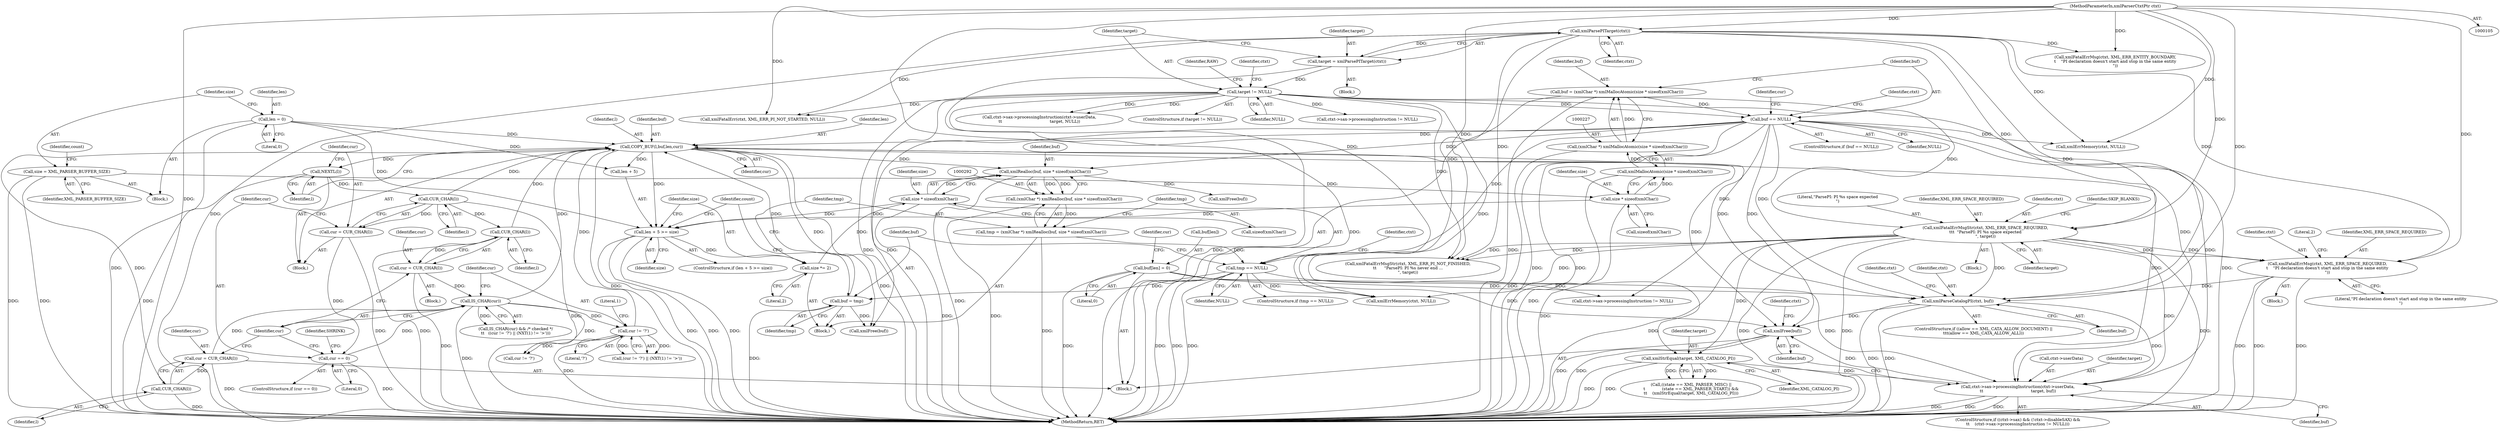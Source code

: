 digraph "0_Chrome_d0947db40187f4708c58e64cbd6013faf9eddeed_30@pointer" {
"1000442" [label="(Call,xmlFree(buf))"];
"1000234" [label="(Call,buf == NULL)"];
"1000224" [label="(Call,buf = (xmlChar *) xmlMallocAtomic(size * sizeof(xmlChar)))"];
"1000226" [label="(Call,(xmlChar *) xmlMallocAtomic(size * sizeof(xmlChar)))"];
"1000228" [label="(Call,xmlMallocAtomic(size * sizeof(xmlChar)))"];
"1000229" [label="(Call,size * sizeof(xmlChar))"];
"1000117" [label="(Call,size = XML_PARSER_BUFFER_SIZE)"];
"1000162" [label="(Call,target != NULL)"];
"1000157" [label="(Call,target = xmlParsePITarget(ctxt))"];
"1000159" [label="(Call,xmlParsePITarget(ctxt))"];
"1000106" [label="(MethodParameterIn,xmlParserCtxtPtr ctxt)"];
"1000416" [label="(Call,xmlParseCatalogPI(ctxt, buf))"];
"1000385" [label="(Call,xmlFatalErrMsg(ctxt, XML_ERR_SPACE_REQUIRED,\n\t    \"PI declaration doesn't start and stop in the same entity\n\"))"];
"1000255" [label="(Call,xmlFatalErrMsgStr(ctxt, XML_ERR_SPACE_REQUIRED,\n\t\t\t  \"ParsePI: PI %s space expected\n\", target))"];
"1000361" [label="(Call,buf[len] = 0)"];
"1000339" [label="(Call,COPY_BUF(l,buf,len,cur))"];
"1000348" [label="(Call,CUR_CHAR(l))"];
"1000344" [label="(Call,NEXTL(l))"];
"1000263" [label="(Call,CUR_CHAR(l))"];
"1000359" [label="(Call,CUR_CHAR(l))"];
"1000315" [label="(Call,buf = tmp)"];
"1000300" [label="(Call,tmp == NULL)"];
"1000289" [label="(Call,tmp = (xmlChar *) xmlRealloc(buf, size * sizeof(xmlChar)))"];
"1000291" [label="(Call,(xmlChar *) xmlRealloc(buf, size * sizeof(xmlChar)))"];
"1000293" [label="(Call,xmlRealloc(buf, size * sizeof(xmlChar)))"];
"1000295" [label="(Call,size * sizeof(xmlChar))"];
"1000286" [label="(Call,size *= 2)"];
"1000279" [label="(Call,len + 5 >= size)"];
"1000113" [label="(Call,len = 0)"];
"1000267" [label="(Call,IS_CHAR(cur))"];
"1000357" [label="(Call,cur = CUR_CHAR(l))"];
"1000261" [label="(Call,cur = CUR_CHAR(l))"];
"1000351" [label="(Call,cur == 0)"];
"1000346" [label="(Call,cur = CUR_CHAR(l))"];
"1000270" [label="(Call,cur != '?')"];
"1000436" [label="(Call,ctxt->sax->processingInstruction(ctxt->userData,\n\t\t                                     target, buf))"];
"1000400" [label="(Call,xmlStrEqual(target, XML_CATALOG_PI))"];
"1000385" [label="(Call,xmlFatalErrMsg(ctxt, XML_ERR_SPACE_REQUIRED,\n\t    \"PI declaration doesn't start and stop in the same entity\n\"))"];
"1000349" [label="(Identifier,l)"];
"1000315" [label="(Call,buf = tmp)"];
"1000258" [label="(Literal,\"ParsePI: PI %s space expected\n\")"];
"1000362" [label="(Call,buf[len])"];
"1000257" [label="(Identifier,XML_ERR_SPACE_REQUIRED)"];
"1000422" [label="(Identifier,ctxt)"];
"1000137" [label="(Block,)"];
"1000386" [label="(Identifier,ctxt)"];
"1000270" [label="(Call,cur != '?')"];
"1000301" [label="(Identifier,tmp)"];
"1000117" [label="(Call,size = XML_PARSER_BUFFER_SIZE)"];
"1000277" [label="(Block,)"];
"1000118" [label="(Identifier,size)"];
"1000290" [label="(Identifier,tmp)"];
"1000271" [label="(Identifier,cur)"];
"1000390" [label="(Literal,2)"];
"1000346" [label="(Call,cur = CUR_CHAR(l))"];
"1000441" [label="(Identifier,buf)"];
"1000402" [label="(Identifier,XML_CATALOG_PI)"];
"1000461" [label="(MethodReturn,RET)"];
"1000344" [label="(Call,NEXTL(l))"];
"1000162" [label="(Call,target != NULL)"];
"1000304" [label="(Call,xmlErrMemory(ctxt, NULL))"];
"1000228" [label="(Call,xmlMallocAtomic(size * sizeof(xmlChar)))"];
"1000275" [label="(Literal,1)"];
"1000233" [label="(ControlStructure,if (buf == NULL))"];
"1000115" [label="(Literal,0)"];
"1000114" [label="(Identifier,len)"];
"1000447" [label="(Identifier,ctxt)"];
"1000234" [label="(Call,buf == NULL)"];
"1000352" [label="(Identifier,cur)"];
"1000236" [label="(Identifier,NULL)"];
"1000126" [label="(Identifier,count)"];
"1000287" [label="(Identifier,size)"];
"1000319" [label="(Identifier,count)"];
"1000401" [label="(Identifier,target)"];
"1000367" [label="(Call,cur != '?')"];
"1000446" [label="(Call,xmlFatalErr(ctxt, XML_ERR_PI_NOT_STARTED, NULL))"];
"1000297" [label="(Call,sizeof(xmlChar))"];
"1000371" [label="(Call,xmlFatalErrMsgStr(ctxt, XML_ERR_PI_NOT_FINISHED,\n\t\t      \"ParsePI: PI %s never end ...\n\", target))"];
"1000256" [label="(Identifier,ctxt)"];
"1000291" [label="(Call,(xmlChar *) xmlRealloc(buf, size * sizeof(xmlChar)))"];
"1000206" [label="(Call,ctxt->sax->processingInstruction(ctxt->userData,\n\t\t                                     target, NULL))"];
"1000248" [label="(Identifier,cur)"];
"1000443" [label="(Identifier,buf)"];
"1000453" [label="(Identifier,ctxt)"];
"1000340" [label="(Identifier,l)"];
"1000161" [label="(ControlStructure,if (target != NULL))"];
"1000164" [label="(Identifier,NULL)"];
"1000119" [label="(Identifier,XML_PARSER_BUFFER_SIZE)"];
"1000160" [label="(Identifier,ctxt)"];
"1000169" [label="(Identifier,RAW)"];
"1000264" [label="(Identifier,l)"];
"1000341" [label="(Identifier,buf)"];
"1000400" [label="(Call,xmlStrEqual(target, XML_CATALOG_PI))"];
"1000272" [label="(Literal,'?')"];
"1000226" [label="(Call,(xmlChar *) xmlMallocAtomic(size * sizeof(xmlChar)))"];
"1000365" [label="(Literal,0)"];
"1000263" [label="(Call,CUR_CHAR(l))"];
"1000288" [label="(Literal,2)"];
"1000343" [label="(Identifier,cur)"];
"1000260" [label="(Identifier,SKIP_BLANKS)"];
"1000231" [label="(Call,sizeof(xmlChar))"];
"1000361" [label="(Call,buf[len] = 0)"];
"1000351" [label="(Call,cur == 0)"];
"1000296" [label="(Identifier,size)"];
"1000436" [label="(Call,ctxt->sax->processingInstruction(ctxt->userData,\n\t\t                                     target, buf))"];
"1000279" [label="(Call,len + 5 >= size)"];
"1000348" [label="(Call,CUR_CHAR(l))"];
"1000387" [label="(Identifier,XML_ERR_SPACE_REQUIRED)"];
"1000224" [label="(Call,buf = (xmlChar *) xmlMallocAtomic(size * sizeof(xmlChar)))"];
"1000437" [label="(Call,ctxt->userData)"];
"1000345" [label="(Identifier,l)"];
"1000294" [label="(Identifier,buf)"];
"1000360" [label="(Identifier,l)"];
"1000157" [label="(Call,target = xmlParsePITarget(ctxt))"];
"1000305" [label="(Identifier,ctxt)"];
"1000359" [label="(Call,CUR_CHAR(l))"];
"1000289" [label="(Call,tmp = (xmlChar *) xmlRealloc(buf, size * sizeof(xmlChar)))"];
"1000354" [label="(Block,)"];
"1000230" [label="(Identifier,size)"];
"1000299" [label="(ControlStructure,if (tmp == NULL))"];
"1000183" [label="(Call,xmlFatalErrMsg(ctxt, XML_ERR_ENTITY_BOUNDARY,\n\t    \"PI declaration doesn't start and stop in the same entity\n\"))"];
"1000300" [label="(Call,tmp == NULL)"];
"1000107" [label="(Block,)"];
"1000106" [label="(MethodParameterIn,xmlParserCtxtPtr ctxt)"];
"1000347" [label="(Identifier,cur)"];
"1000269" [label="(Call,(cur != '?') || (NXT(1) != '>'))"];
"1000268" [label="(Identifier,cur)"];
"1000358" [label="(Identifier,cur)"];
"1000283" [label="(Identifier,size)"];
"1000368" [label="(Identifier,cur)"];
"1000408" [label="(ControlStructure,if ((allow == XML_CATA_ALLOW_DOCUMENT) ||\n\t\t\t(allow == XML_CATA_ALLOW_ALL)))"];
"1000280" [label="(Call,len + 5)"];
"1000417" [label="(Identifier,ctxt)"];
"1000317" [label="(Identifier,tmp)"];
"1000259" [label="(Identifier,target)"];
"1000158" [label="(Identifier,target)"];
"1000262" [label="(Identifier,cur)"];
"1000384" [label="(Block,)"];
"1000342" [label="(Identifier,len)"];
"1000392" [label="(Call,((state == XML_PARSER_MISC) ||\n\t             (state == XML_PARSER_START)) &&\n\t\t    (xmlStrEqual(target, XML_CATALOG_PI)))"];
"1000254" [label="(Block,)"];
"1000278" [label="(ControlStructure,if (len + 5 >= size))"];
"1000388" [label="(Literal,\"PI declaration doesn't start and stop in the same entity\n\")"];
"1000307" [label="(Call,xmlFree(buf))"];
"1000355" [label="(Identifier,SHRINK)"];
"1000316" [label="(Identifier,buf)"];
"1000267" [label="(Call,IS_CHAR(cur))"];
"1000416" [label="(Call,xmlParseCatalogPI(ctxt, buf))"];
"1000284" [label="(Block,)"];
"1000225" [label="(Identifier,buf)"];
"1000295" [label="(Call,size * sizeof(xmlChar))"];
"1000165" [label="(Block,)"];
"1000286" [label="(Call,size *= 2)"];
"1000113" [label="(Call,len = 0)"];
"1000353" [label="(Literal,0)"];
"1000418" [label="(Identifier,buf)"];
"1000419" [label="(ControlStructure,if ((ctxt->sax) && (!ctxt->disableSAX) &&\n\t\t    (ctxt->sax->processingInstruction != NULL)))"];
"1000229" [label="(Call,size * sizeof(xmlChar))"];
"1000266" [label="(Call,IS_CHAR(cur) && /* checked */\n\t\t   ((cur != '?') || (NXT(1) != '>')))"];
"1000159" [label="(Call,xmlParsePITarget(ctxt))"];
"1000293" [label="(Call,xmlRealloc(buf, size * sizeof(xmlChar)))"];
"1000255" [label="(Call,xmlFatalErrMsgStr(ctxt, XML_ERR_SPACE_REQUIRED,\n\t\t\t  \"ParsePI: PI %s space expected\n\", target))"];
"1000429" [label="(Call,ctxt->sax->processingInstruction != NULL)"];
"1000163" [label="(Identifier,target)"];
"1000235" [label="(Identifier,buf)"];
"1000350" [label="(ControlStructure,if (cur == 0))"];
"1000238" [label="(Call,xmlErrMemory(ctxt, NULL))"];
"1000261" [label="(Call,cur = CUR_CHAR(l))"];
"1000440" [label="(Identifier,target)"];
"1000357" [label="(Call,cur = CUR_CHAR(l))"];
"1000333" [label="(Call,xmlFree(buf))"];
"1000339" [label="(Call,COPY_BUF(l,buf,len,cur))"];
"1000442" [label="(Call,xmlFree(buf))"];
"1000199" [label="(Call,ctxt->sax->processingInstruction != NULL)"];
"1000302" [label="(Identifier,NULL)"];
"1000239" [label="(Identifier,ctxt)"];
"1000442" -> "1000165"  [label="AST: "];
"1000442" -> "1000443"  [label="CFG: "];
"1000443" -> "1000442"  [label="AST: "];
"1000453" -> "1000442"  [label="CFG: "];
"1000442" -> "1000461"  [label="DDG: "];
"1000442" -> "1000461"  [label="DDG: "];
"1000234" -> "1000442"  [label="DDG: "];
"1000416" -> "1000442"  [label="DDG: "];
"1000361" -> "1000442"  [label="DDG: "];
"1000436" -> "1000442"  [label="DDG: "];
"1000339" -> "1000442"  [label="DDG: "];
"1000234" -> "1000233"  [label="AST: "];
"1000234" -> "1000236"  [label="CFG: "];
"1000235" -> "1000234"  [label="AST: "];
"1000236" -> "1000234"  [label="AST: "];
"1000239" -> "1000234"  [label="CFG: "];
"1000248" -> "1000234"  [label="CFG: "];
"1000234" -> "1000461"  [label="DDG: "];
"1000234" -> "1000461"  [label="DDG: "];
"1000234" -> "1000461"  [label="DDG: "];
"1000224" -> "1000234"  [label="DDG: "];
"1000162" -> "1000234"  [label="DDG: "];
"1000234" -> "1000238"  [label="DDG: "];
"1000234" -> "1000293"  [label="DDG: "];
"1000234" -> "1000300"  [label="DDG: "];
"1000234" -> "1000333"  [label="DDG: "];
"1000234" -> "1000339"  [label="DDG: "];
"1000234" -> "1000416"  [label="DDG: "];
"1000234" -> "1000429"  [label="DDG: "];
"1000234" -> "1000436"  [label="DDG: "];
"1000224" -> "1000165"  [label="AST: "];
"1000224" -> "1000226"  [label="CFG: "];
"1000225" -> "1000224"  [label="AST: "];
"1000226" -> "1000224"  [label="AST: "];
"1000235" -> "1000224"  [label="CFG: "];
"1000224" -> "1000461"  [label="DDG: "];
"1000226" -> "1000224"  [label="DDG: "];
"1000226" -> "1000228"  [label="CFG: "];
"1000227" -> "1000226"  [label="AST: "];
"1000228" -> "1000226"  [label="AST: "];
"1000226" -> "1000461"  [label="DDG: "];
"1000228" -> "1000226"  [label="DDG: "];
"1000228" -> "1000229"  [label="CFG: "];
"1000229" -> "1000228"  [label="AST: "];
"1000228" -> "1000461"  [label="DDG: "];
"1000229" -> "1000228"  [label="DDG: "];
"1000229" -> "1000231"  [label="CFG: "];
"1000230" -> "1000229"  [label="AST: "];
"1000231" -> "1000229"  [label="AST: "];
"1000229" -> "1000461"  [label="DDG: "];
"1000117" -> "1000229"  [label="DDG: "];
"1000229" -> "1000279"  [label="DDG: "];
"1000117" -> "1000107"  [label="AST: "];
"1000117" -> "1000119"  [label="CFG: "];
"1000118" -> "1000117"  [label="AST: "];
"1000119" -> "1000117"  [label="AST: "];
"1000126" -> "1000117"  [label="CFG: "];
"1000117" -> "1000461"  [label="DDG: "];
"1000117" -> "1000461"  [label="DDG: "];
"1000162" -> "1000161"  [label="AST: "];
"1000162" -> "1000164"  [label="CFG: "];
"1000163" -> "1000162"  [label="AST: "];
"1000164" -> "1000162"  [label="AST: "];
"1000169" -> "1000162"  [label="CFG: "];
"1000447" -> "1000162"  [label="CFG: "];
"1000162" -> "1000461"  [label="DDG: "];
"1000162" -> "1000461"  [label="DDG: "];
"1000162" -> "1000461"  [label="DDG: "];
"1000157" -> "1000162"  [label="DDG: "];
"1000162" -> "1000199"  [label="DDG: "];
"1000162" -> "1000206"  [label="DDG: "];
"1000162" -> "1000206"  [label="DDG: "];
"1000162" -> "1000255"  [label="DDG: "];
"1000162" -> "1000371"  [label="DDG: "];
"1000162" -> "1000400"  [label="DDG: "];
"1000162" -> "1000436"  [label="DDG: "];
"1000162" -> "1000446"  [label="DDG: "];
"1000157" -> "1000137"  [label="AST: "];
"1000157" -> "1000159"  [label="CFG: "];
"1000158" -> "1000157"  [label="AST: "];
"1000159" -> "1000157"  [label="AST: "];
"1000163" -> "1000157"  [label="CFG: "];
"1000157" -> "1000461"  [label="DDG: "];
"1000159" -> "1000157"  [label="DDG: "];
"1000159" -> "1000160"  [label="CFG: "];
"1000160" -> "1000159"  [label="AST: "];
"1000159" -> "1000461"  [label="DDG: "];
"1000106" -> "1000159"  [label="DDG: "];
"1000159" -> "1000183"  [label="DDG: "];
"1000159" -> "1000238"  [label="DDG: "];
"1000159" -> "1000255"  [label="DDG: "];
"1000159" -> "1000304"  [label="DDG: "];
"1000159" -> "1000371"  [label="DDG: "];
"1000159" -> "1000385"  [label="DDG: "];
"1000159" -> "1000416"  [label="DDG: "];
"1000159" -> "1000446"  [label="DDG: "];
"1000106" -> "1000105"  [label="AST: "];
"1000106" -> "1000461"  [label="DDG: "];
"1000106" -> "1000183"  [label="DDG: "];
"1000106" -> "1000238"  [label="DDG: "];
"1000106" -> "1000255"  [label="DDG: "];
"1000106" -> "1000304"  [label="DDG: "];
"1000106" -> "1000371"  [label="DDG: "];
"1000106" -> "1000385"  [label="DDG: "];
"1000106" -> "1000416"  [label="DDG: "];
"1000106" -> "1000446"  [label="DDG: "];
"1000416" -> "1000408"  [label="AST: "];
"1000416" -> "1000418"  [label="CFG: "];
"1000417" -> "1000416"  [label="AST: "];
"1000418" -> "1000416"  [label="AST: "];
"1000422" -> "1000416"  [label="CFG: "];
"1000416" -> "1000461"  [label="DDG: "];
"1000416" -> "1000461"  [label="DDG: "];
"1000385" -> "1000416"  [label="DDG: "];
"1000255" -> "1000416"  [label="DDG: "];
"1000361" -> "1000416"  [label="DDG: "];
"1000339" -> "1000416"  [label="DDG: "];
"1000416" -> "1000436"  [label="DDG: "];
"1000385" -> "1000384"  [label="AST: "];
"1000385" -> "1000388"  [label="CFG: "];
"1000386" -> "1000385"  [label="AST: "];
"1000387" -> "1000385"  [label="AST: "];
"1000388" -> "1000385"  [label="AST: "];
"1000390" -> "1000385"  [label="CFG: "];
"1000385" -> "1000461"  [label="DDG: "];
"1000385" -> "1000461"  [label="DDG: "];
"1000385" -> "1000461"  [label="DDG: "];
"1000255" -> "1000385"  [label="DDG: "];
"1000255" -> "1000385"  [label="DDG: "];
"1000255" -> "1000254"  [label="AST: "];
"1000255" -> "1000259"  [label="CFG: "];
"1000256" -> "1000255"  [label="AST: "];
"1000257" -> "1000255"  [label="AST: "];
"1000258" -> "1000255"  [label="AST: "];
"1000259" -> "1000255"  [label="AST: "];
"1000260" -> "1000255"  [label="CFG: "];
"1000255" -> "1000461"  [label="DDG: "];
"1000255" -> "1000461"  [label="DDG: "];
"1000255" -> "1000461"  [label="DDG: "];
"1000255" -> "1000461"  [label="DDG: "];
"1000255" -> "1000304"  [label="DDG: "];
"1000255" -> "1000371"  [label="DDG: "];
"1000255" -> "1000371"  [label="DDG: "];
"1000255" -> "1000400"  [label="DDG: "];
"1000255" -> "1000436"  [label="DDG: "];
"1000361" -> "1000165"  [label="AST: "];
"1000361" -> "1000365"  [label="CFG: "];
"1000362" -> "1000361"  [label="AST: "];
"1000365" -> "1000361"  [label="AST: "];
"1000368" -> "1000361"  [label="CFG: "];
"1000361" -> "1000461"  [label="DDG: "];
"1000361" -> "1000436"  [label="DDG: "];
"1000339" -> "1000277"  [label="AST: "];
"1000339" -> "1000343"  [label="CFG: "];
"1000340" -> "1000339"  [label="AST: "];
"1000341" -> "1000339"  [label="AST: "];
"1000342" -> "1000339"  [label="AST: "];
"1000343" -> "1000339"  [label="AST: "];
"1000345" -> "1000339"  [label="CFG: "];
"1000339" -> "1000461"  [label="DDG: "];
"1000339" -> "1000461"  [label="DDG: "];
"1000339" -> "1000279"  [label="DDG: "];
"1000339" -> "1000280"  [label="DDG: "];
"1000339" -> "1000293"  [label="DDG: "];
"1000339" -> "1000333"  [label="DDG: "];
"1000348" -> "1000339"  [label="DDG: "];
"1000263" -> "1000339"  [label="DDG: "];
"1000359" -> "1000339"  [label="DDG: "];
"1000315" -> "1000339"  [label="DDG: "];
"1000113" -> "1000339"  [label="DDG: "];
"1000267" -> "1000339"  [label="DDG: "];
"1000270" -> "1000339"  [label="DDG: "];
"1000339" -> "1000344"  [label="DDG: "];
"1000339" -> "1000436"  [label="DDG: "];
"1000348" -> "1000346"  [label="AST: "];
"1000348" -> "1000349"  [label="CFG: "];
"1000349" -> "1000348"  [label="AST: "];
"1000346" -> "1000348"  [label="CFG: "];
"1000348" -> "1000461"  [label="DDG: "];
"1000348" -> "1000346"  [label="DDG: "];
"1000344" -> "1000348"  [label="DDG: "];
"1000348" -> "1000359"  [label="DDG: "];
"1000344" -> "1000277"  [label="AST: "];
"1000344" -> "1000345"  [label="CFG: "];
"1000345" -> "1000344"  [label="AST: "];
"1000347" -> "1000344"  [label="CFG: "];
"1000344" -> "1000461"  [label="DDG: "];
"1000263" -> "1000261"  [label="AST: "];
"1000263" -> "1000264"  [label="CFG: "];
"1000264" -> "1000263"  [label="AST: "];
"1000261" -> "1000263"  [label="CFG: "];
"1000263" -> "1000461"  [label="DDG: "];
"1000263" -> "1000261"  [label="DDG: "];
"1000359" -> "1000357"  [label="AST: "];
"1000359" -> "1000360"  [label="CFG: "];
"1000360" -> "1000359"  [label="AST: "];
"1000357" -> "1000359"  [label="CFG: "];
"1000359" -> "1000461"  [label="DDG: "];
"1000359" -> "1000357"  [label="DDG: "];
"1000315" -> "1000284"  [label="AST: "];
"1000315" -> "1000317"  [label="CFG: "];
"1000316" -> "1000315"  [label="AST: "];
"1000317" -> "1000315"  [label="AST: "];
"1000319" -> "1000315"  [label="CFG: "];
"1000315" -> "1000461"  [label="DDG: "];
"1000300" -> "1000315"  [label="DDG: "];
"1000315" -> "1000333"  [label="DDG: "];
"1000300" -> "1000299"  [label="AST: "];
"1000300" -> "1000302"  [label="CFG: "];
"1000301" -> "1000300"  [label="AST: "];
"1000302" -> "1000300"  [label="AST: "];
"1000305" -> "1000300"  [label="CFG: "];
"1000316" -> "1000300"  [label="CFG: "];
"1000300" -> "1000461"  [label="DDG: "];
"1000300" -> "1000461"  [label="DDG: "];
"1000300" -> "1000461"  [label="DDG: "];
"1000289" -> "1000300"  [label="DDG: "];
"1000300" -> "1000304"  [label="DDG: "];
"1000300" -> "1000429"  [label="DDG: "];
"1000289" -> "1000284"  [label="AST: "];
"1000289" -> "1000291"  [label="CFG: "];
"1000290" -> "1000289"  [label="AST: "];
"1000291" -> "1000289"  [label="AST: "];
"1000301" -> "1000289"  [label="CFG: "];
"1000289" -> "1000461"  [label="DDG: "];
"1000291" -> "1000289"  [label="DDG: "];
"1000291" -> "1000293"  [label="CFG: "];
"1000292" -> "1000291"  [label="AST: "];
"1000293" -> "1000291"  [label="AST: "];
"1000291" -> "1000461"  [label="DDG: "];
"1000293" -> "1000291"  [label="DDG: "];
"1000293" -> "1000291"  [label="DDG: "];
"1000293" -> "1000295"  [label="CFG: "];
"1000294" -> "1000293"  [label="AST: "];
"1000295" -> "1000293"  [label="AST: "];
"1000293" -> "1000461"  [label="DDG: "];
"1000295" -> "1000293"  [label="DDG: "];
"1000293" -> "1000307"  [label="DDG: "];
"1000295" -> "1000297"  [label="CFG: "];
"1000296" -> "1000295"  [label="AST: "];
"1000297" -> "1000295"  [label="AST: "];
"1000295" -> "1000461"  [label="DDG: "];
"1000295" -> "1000279"  [label="DDG: "];
"1000286" -> "1000295"  [label="DDG: "];
"1000286" -> "1000284"  [label="AST: "];
"1000286" -> "1000288"  [label="CFG: "];
"1000287" -> "1000286"  [label="AST: "];
"1000288" -> "1000286"  [label="AST: "];
"1000290" -> "1000286"  [label="CFG: "];
"1000279" -> "1000286"  [label="DDG: "];
"1000279" -> "1000278"  [label="AST: "];
"1000279" -> "1000283"  [label="CFG: "];
"1000280" -> "1000279"  [label="AST: "];
"1000283" -> "1000279"  [label="AST: "];
"1000287" -> "1000279"  [label="CFG: "];
"1000319" -> "1000279"  [label="CFG: "];
"1000279" -> "1000461"  [label="DDG: "];
"1000279" -> "1000461"  [label="DDG: "];
"1000279" -> "1000461"  [label="DDG: "];
"1000113" -> "1000279"  [label="DDG: "];
"1000113" -> "1000107"  [label="AST: "];
"1000113" -> "1000115"  [label="CFG: "];
"1000114" -> "1000113"  [label="AST: "];
"1000115" -> "1000113"  [label="AST: "];
"1000118" -> "1000113"  [label="CFG: "];
"1000113" -> "1000461"  [label="DDG: "];
"1000113" -> "1000280"  [label="DDG: "];
"1000267" -> "1000266"  [label="AST: "];
"1000267" -> "1000268"  [label="CFG: "];
"1000268" -> "1000267"  [label="AST: "];
"1000271" -> "1000267"  [label="CFG: "];
"1000266" -> "1000267"  [label="CFG: "];
"1000267" -> "1000461"  [label="DDG: "];
"1000267" -> "1000266"  [label="DDG: "];
"1000357" -> "1000267"  [label="DDG: "];
"1000261" -> "1000267"  [label="DDG: "];
"1000351" -> "1000267"  [label="DDG: "];
"1000267" -> "1000270"  [label="DDG: "];
"1000267" -> "1000367"  [label="DDG: "];
"1000357" -> "1000354"  [label="AST: "];
"1000358" -> "1000357"  [label="AST: "];
"1000268" -> "1000357"  [label="CFG: "];
"1000357" -> "1000461"  [label="DDG: "];
"1000261" -> "1000165"  [label="AST: "];
"1000262" -> "1000261"  [label="AST: "];
"1000268" -> "1000261"  [label="CFG: "];
"1000261" -> "1000461"  [label="DDG: "];
"1000351" -> "1000350"  [label="AST: "];
"1000351" -> "1000353"  [label="CFG: "];
"1000352" -> "1000351"  [label="AST: "];
"1000353" -> "1000351"  [label="AST: "];
"1000268" -> "1000351"  [label="CFG: "];
"1000355" -> "1000351"  [label="CFG: "];
"1000351" -> "1000461"  [label="DDG: "];
"1000346" -> "1000351"  [label="DDG: "];
"1000346" -> "1000277"  [label="AST: "];
"1000347" -> "1000346"  [label="AST: "];
"1000352" -> "1000346"  [label="CFG: "];
"1000346" -> "1000461"  [label="DDG: "];
"1000270" -> "1000269"  [label="AST: "];
"1000270" -> "1000272"  [label="CFG: "];
"1000271" -> "1000270"  [label="AST: "];
"1000272" -> "1000270"  [label="AST: "];
"1000275" -> "1000270"  [label="CFG: "];
"1000269" -> "1000270"  [label="CFG: "];
"1000270" -> "1000461"  [label="DDG: "];
"1000270" -> "1000269"  [label="DDG: "];
"1000270" -> "1000269"  [label="DDG: "];
"1000270" -> "1000367"  [label="DDG: "];
"1000436" -> "1000419"  [label="AST: "];
"1000436" -> "1000441"  [label="CFG: "];
"1000437" -> "1000436"  [label="AST: "];
"1000440" -> "1000436"  [label="AST: "];
"1000441" -> "1000436"  [label="AST: "];
"1000443" -> "1000436"  [label="CFG: "];
"1000436" -> "1000461"  [label="DDG: "];
"1000436" -> "1000461"  [label="DDG: "];
"1000436" -> "1000461"  [label="DDG: "];
"1000400" -> "1000436"  [label="DDG: "];
"1000400" -> "1000392"  [label="AST: "];
"1000400" -> "1000402"  [label="CFG: "];
"1000401" -> "1000400"  [label="AST: "];
"1000402" -> "1000400"  [label="AST: "];
"1000392" -> "1000400"  [label="CFG: "];
"1000400" -> "1000461"  [label="DDG: "];
"1000400" -> "1000461"  [label="DDG: "];
"1000400" -> "1000392"  [label="DDG: "];
"1000400" -> "1000392"  [label="DDG: "];
}
